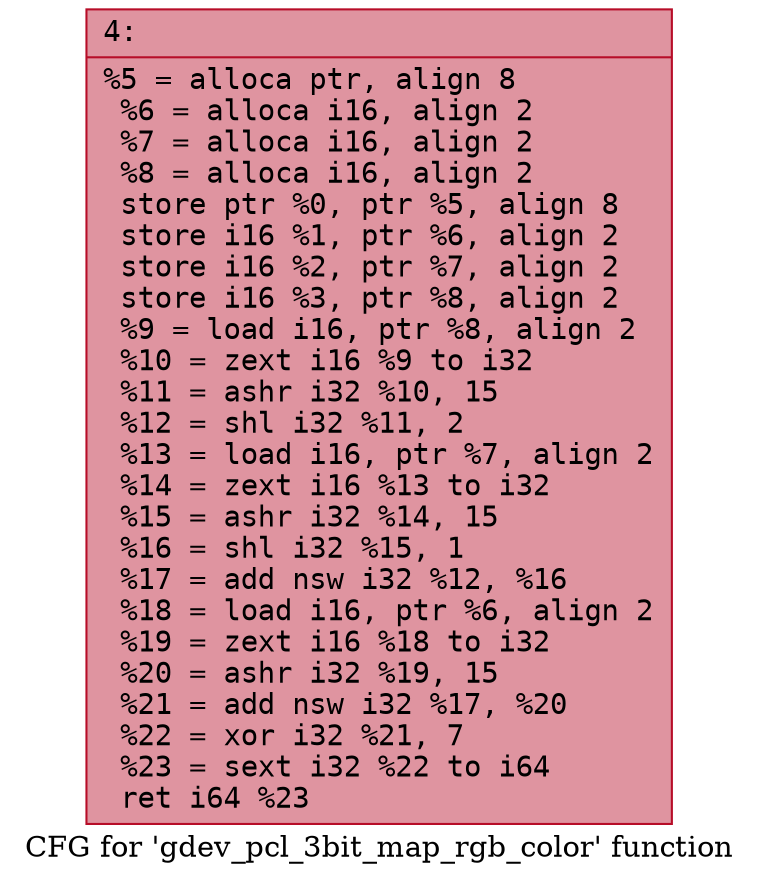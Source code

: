 digraph "CFG for 'gdev_pcl_3bit_map_rgb_color' function" {
	label="CFG for 'gdev_pcl_3bit_map_rgb_color' function";

	Node0x60000065e120 [shape=record,color="#b70d28ff", style=filled, fillcolor="#b70d2870" fontname="Courier",label="{4:\l|  %5 = alloca ptr, align 8\l  %6 = alloca i16, align 2\l  %7 = alloca i16, align 2\l  %8 = alloca i16, align 2\l  store ptr %0, ptr %5, align 8\l  store i16 %1, ptr %6, align 2\l  store i16 %2, ptr %7, align 2\l  store i16 %3, ptr %8, align 2\l  %9 = load i16, ptr %8, align 2\l  %10 = zext i16 %9 to i32\l  %11 = ashr i32 %10, 15\l  %12 = shl i32 %11, 2\l  %13 = load i16, ptr %7, align 2\l  %14 = zext i16 %13 to i32\l  %15 = ashr i32 %14, 15\l  %16 = shl i32 %15, 1\l  %17 = add nsw i32 %12, %16\l  %18 = load i16, ptr %6, align 2\l  %19 = zext i16 %18 to i32\l  %20 = ashr i32 %19, 15\l  %21 = add nsw i32 %17, %20\l  %22 = xor i32 %21, 7\l  %23 = sext i32 %22 to i64\l  ret i64 %23\l}"];
}
